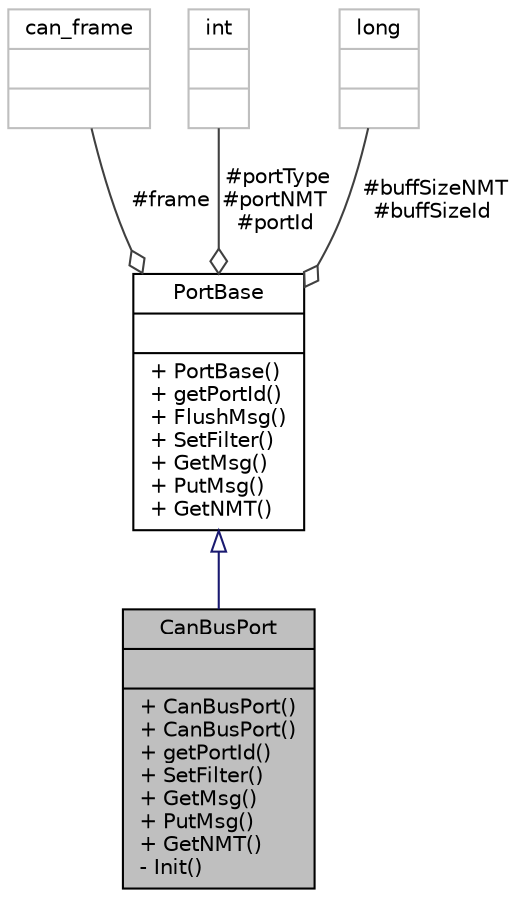 digraph "CanBusPort"
{
  bgcolor="transparent";
  edge [fontname="Helvetica",fontsize="10",labelfontname="Helvetica",labelfontsize="10"];
  node [fontname="Helvetica",fontsize="10",shape=record];
  Node1 [label="{CanBusPort\n||+ CanBusPort()\l+ CanBusPort()\l+ getPortId()\l+ SetFilter()\l+ GetMsg()\l+ PutMsg()\l+ GetNMT()\l- Init()\l}",height=0.2,width=0.4,color="black", fillcolor="grey75", style="filled", fontcolor="black"];
  Node2 -> Node1 [dir="back",color="midnightblue",fontsize="10",style="solid",arrowtail="onormal",fontname="Helvetica"];
  Node2 [label="{PortBase\n||+ PortBase()\l+ getPortId()\l+ FlushMsg()\l+ SetFilter()\l+ GetMsg()\l+ PutMsg()\l+ GetNMT()\l}",height=0.2,width=0.4,color="black",URL="$classPortBase.html"];
  Node3 -> Node2 [color="grey25",fontsize="10",style="solid",label=" #frame" ,arrowhead="odiamond",fontname="Helvetica"];
  Node3 [label="{can_frame\n||}",height=0.2,width=0.4,color="grey75"];
  Node4 -> Node2 [color="grey25",fontsize="10",style="solid",label=" #portType\n#portNMT\n#portId" ,arrowhead="odiamond",fontname="Helvetica"];
  Node4 [label="{int\n||}",height=0.2,width=0.4,color="grey75"];
  Node5 -> Node2 [color="grey25",fontsize="10",style="solid",label=" #buffSizeNMT\n#buffSizeId" ,arrowhead="odiamond",fontname="Helvetica"];
  Node5 [label="{long\n||}",height=0.2,width=0.4,color="grey75"];
}
